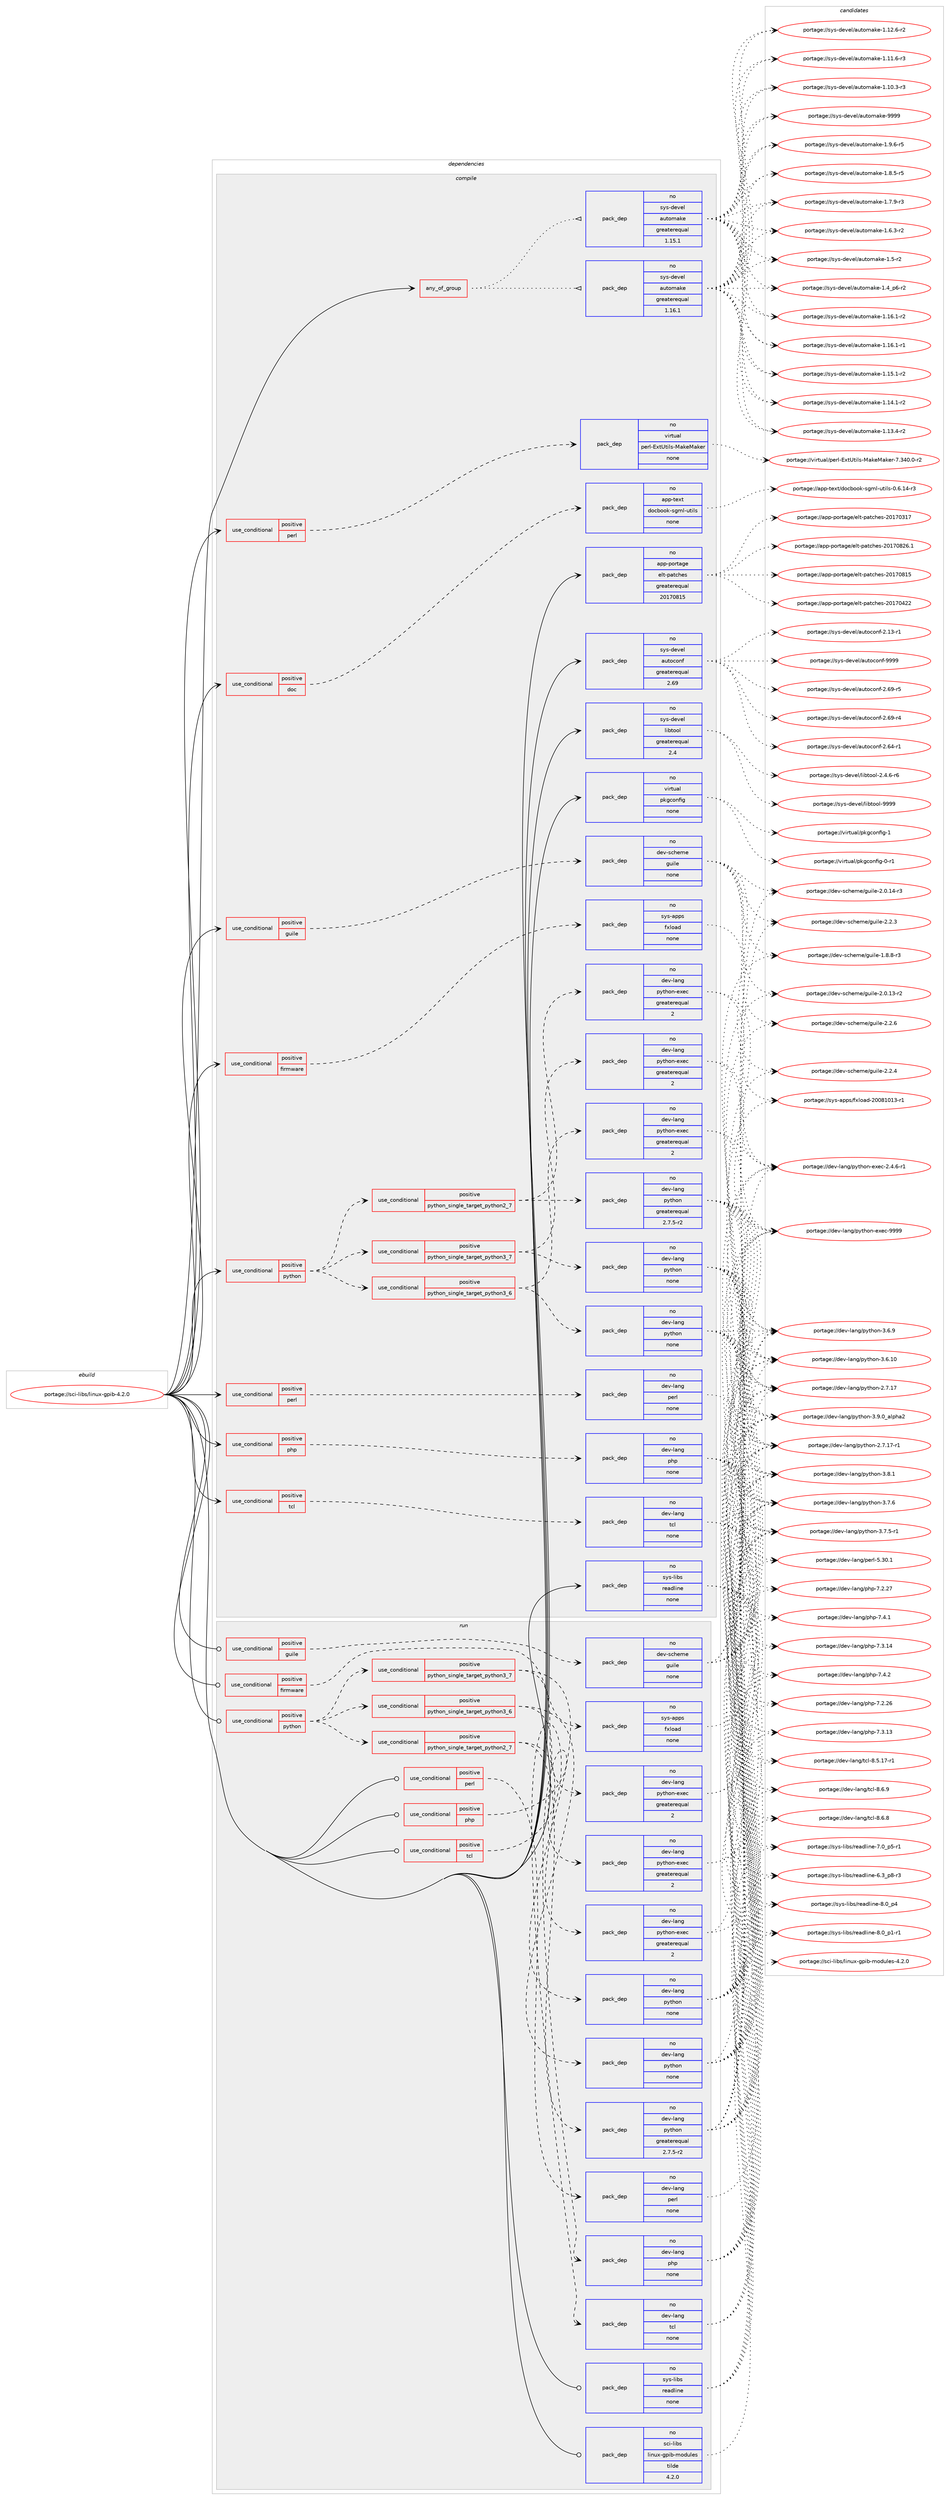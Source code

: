digraph prolog {

# *************
# Graph options
# *************

newrank=true;
concentrate=true;
compound=true;
graph [rankdir=LR,fontname=Helvetica,fontsize=10,ranksep=1.5];#, ranksep=2.5, nodesep=0.2];
edge  [arrowhead=vee];
node  [fontname=Helvetica,fontsize=10];

# **********
# The ebuild
# **********

subgraph cluster_leftcol {
color=gray;
rank=same;
label=<<i>ebuild</i>>;
id [label="portage://sci-libs/linux-gpib-4.2.0", color=red, width=4, href="../sci-libs/linux-gpib-4.2.0.svg"];
}

# ****************
# The dependencies
# ****************

subgraph cluster_midcol {
color=gray;
label=<<i>dependencies</i>>;
subgraph cluster_compile {
fillcolor="#eeeeee";
style=filled;
label=<<i>compile</i>>;
subgraph any1410 {
dependency87058 [label=<<TABLE BORDER="0" CELLBORDER="1" CELLSPACING="0" CELLPADDING="4"><TR><TD CELLPADDING="10">any_of_group</TD></TR></TABLE>>, shape=none, color=red];subgraph pack68206 {
dependency87059 [label=<<TABLE BORDER="0" CELLBORDER="1" CELLSPACING="0" CELLPADDING="4" WIDTH="220"><TR><TD ROWSPAN="6" CELLPADDING="30">pack_dep</TD></TR><TR><TD WIDTH="110">no</TD></TR><TR><TD>sys-devel</TD></TR><TR><TD>automake</TD></TR><TR><TD>greaterequal</TD></TR><TR><TD>1.16.1</TD></TR></TABLE>>, shape=none, color=blue];
}
dependency87058:e -> dependency87059:w [weight=20,style="dotted",arrowhead="oinv"];
subgraph pack68207 {
dependency87060 [label=<<TABLE BORDER="0" CELLBORDER="1" CELLSPACING="0" CELLPADDING="4" WIDTH="220"><TR><TD ROWSPAN="6" CELLPADDING="30">pack_dep</TD></TR><TR><TD WIDTH="110">no</TD></TR><TR><TD>sys-devel</TD></TR><TR><TD>automake</TD></TR><TR><TD>greaterequal</TD></TR><TR><TD>1.15.1</TD></TR></TABLE>>, shape=none, color=blue];
}
dependency87058:e -> dependency87060:w [weight=20,style="dotted",arrowhead="oinv"];
}
id:e -> dependency87058:w [weight=20,style="solid",arrowhead="vee"];
subgraph cond17358 {
dependency87061 [label=<<TABLE BORDER="0" CELLBORDER="1" CELLSPACING="0" CELLPADDING="4"><TR><TD ROWSPAN="3" CELLPADDING="10">use_conditional</TD></TR><TR><TD>positive</TD></TR><TR><TD>doc</TD></TR></TABLE>>, shape=none, color=red];
subgraph pack68208 {
dependency87062 [label=<<TABLE BORDER="0" CELLBORDER="1" CELLSPACING="0" CELLPADDING="4" WIDTH="220"><TR><TD ROWSPAN="6" CELLPADDING="30">pack_dep</TD></TR><TR><TD WIDTH="110">no</TD></TR><TR><TD>app-text</TD></TR><TR><TD>docbook-sgml-utils</TD></TR><TR><TD>none</TD></TR><TR><TD></TD></TR></TABLE>>, shape=none, color=blue];
}
dependency87061:e -> dependency87062:w [weight=20,style="dashed",arrowhead="vee"];
}
id:e -> dependency87061:w [weight=20,style="solid",arrowhead="vee"];
subgraph cond17359 {
dependency87063 [label=<<TABLE BORDER="0" CELLBORDER="1" CELLSPACING="0" CELLPADDING="4"><TR><TD ROWSPAN="3" CELLPADDING="10">use_conditional</TD></TR><TR><TD>positive</TD></TR><TR><TD>firmware</TD></TR></TABLE>>, shape=none, color=red];
subgraph pack68209 {
dependency87064 [label=<<TABLE BORDER="0" CELLBORDER="1" CELLSPACING="0" CELLPADDING="4" WIDTH="220"><TR><TD ROWSPAN="6" CELLPADDING="30">pack_dep</TD></TR><TR><TD WIDTH="110">no</TD></TR><TR><TD>sys-apps</TD></TR><TR><TD>fxload</TD></TR><TR><TD>none</TD></TR><TR><TD></TD></TR></TABLE>>, shape=none, color=blue];
}
dependency87063:e -> dependency87064:w [weight=20,style="dashed",arrowhead="vee"];
}
id:e -> dependency87063:w [weight=20,style="solid",arrowhead="vee"];
subgraph cond17360 {
dependency87065 [label=<<TABLE BORDER="0" CELLBORDER="1" CELLSPACING="0" CELLPADDING="4"><TR><TD ROWSPAN="3" CELLPADDING="10">use_conditional</TD></TR><TR><TD>positive</TD></TR><TR><TD>guile</TD></TR></TABLE>>, shape=none, color=red];
subgraph pack68210 {
dependency87066 [label=<<TABLE BORDER="0" CELLBORDER="1" CELLSPACING="0" CELLPADDING="4" WIDTH="220"><TR><TD ROWSPAN="6" CELLPADDING="30">pack_dep</TD></TR><TR><TD WIDTH="110">no</TD></TR><TR><TD>dev-scheme</TD></TR><TR><TD>guile</TD></TR><TR><TD>none</TD></TR><TR><TD></TD></TR></TABLE>>, shape=none, color=blue];
}
dependency87065:e -> dependency87066:w [weight=20,style="dashed",arrowhead="vee"];
}
id:e -> dependency87065:w [weight=20,style="solid",arrowhead="vee"];
subgraph cond17361 {
dependency87067 [label=<<TABLE BORDER="0" CELLBORDER="1" CELLSPACING="0" CELLPADDING="4"><TR><TD ROWSPAN="3" CELLPADDING="10">use_conditional</TD></TR><TR><TD>positive</TD></TR><TR><TD>perl</TD></TR></TABLE>>, shape=none, color=red];
subgraph pack68211 {
dependency87068 [label=<<TABLE BORDER="0" CELLBORDER="1" CELLSPACING="0" CELLPADDING="4" WIDTH="220"><TR><TD ROWSPAN="6" CELLPADDING="30">pack_dep</TD></TR><TR><TD WIDTH="110">no</TD></TR><TR><TD>dev-lang</TD></TR><TR><TD>perl</TD></TR><TR><TD>none</TD></TR><TR><TD></TD></TR></TABLE>>, shape=none, color=blue];
}
dependency87067:e -> dependency87068:w [weight=20,style="dashed",arrowhead="vee"];
}
id:e -> dependency87067:w [weight=20,style="solid",arrowhead="vee"];
subgraph cond17362 {
dependency87069 [label=<<TABLE BORDER="0" CELLBORDER="1" CELLSPACING="0" CELLPADDING="4"><TR><TD ROWSPAN="3" CELLPADDING="10">use_conditional</TD></TR><TR><TD>positive</TD></TR><TR><TD>perl</TD></TR></TABLE>>, shape=none, color=red];
subgraph pack68212 {
dependency87070 [label=<<TABLE BORDER="0" CELLBORDER="1" CELLSPACING="0" CELLPADDING="4" WIDTH="220"><TR><TD ROWSPAN="6" CELLPADDING="30">pack_dep</TD></TR><TR><TD WIDTH="110">no</TD></TR><TR><TD>virtual</TD></TR><TR><TD>perl-ExtUtils-MakeMaker</TD></TR><TR><TD>none</TD></TR><TR><TD></TD></TR></TABLE>>, shape=none, color=blue];
}
dependency87069:e -> dependency87070:w [weight=20,style="dashed",arrowhead="vee"];
}
id:e -> dependency87069:w [weight=20,style="solid",arrowhead="vee"];
subgraph cond17363 {
dependency87071 [label=<<TABLE BORDER="0" CELLBORDER="1" CELLSPACING="0" CELLPADDING="4"><TR><TD ROWSPAN="3" CELLPADDING="10">use_conditional</TD></TR><TR><TD>positive</TD></TR><TR><TD>php</TD></TR></TABLE>>, shape=none, color=red];
subgraph pack68213 {
dependency87072 [label=<<TABLE BORDER="0" CELLBORDER="1" CELLSPACING="0" CELLPADDING="4" WIDTH="220"><TR><TD ROWSPAN="6" CELLPADDING="30">pack_dep</TD></TR><TR><TD WIDTH="110">no</TD></TR><TR><TD>dev-lang</TD></TR><TR><TD>php</TD></TR><TR><TD>none</TD></TR><TR><TD></TD></TR></TABLE>>, shape=none, color=blue];
}
dependency87071:e -> dependency87072:w [weight=20,style="dashed",arrowhead="vee"];
}
id:e -> dependency87071:w [weight=20,style="solid",arrowhead="vee"];
subgraph cond17364 {
dependency87073 [label=<<TABLE BORDER="0" CELLBORDER="1" CELLSPACING="0" CELLPADDING="4"><TR><TD ROWSPAN="3" CELLPADDING="10">use_conditional</TD></TR><TR><TD>positive</TD></TR><TR><TD>python</TD></TR></TABLE>>, shape=none, color=red];
subgraph cond17365 {
dependency87074 [label=<<TABLE BORDER="0" CELLBORDER="1" CELLSPACING="0" CELLPADDING="4"><TR><TD ROWSPAN="3" CELLPADDING="10">use_conditional</TD></TR><TR><TD>positive</TD></TR><TR><TD>python_single_target_python2_7</TD></TR></TABLE>>, shape=none, color=red];
subgraph pack68214 {
dependency87075 [label=<<TABLE BORDER="0" CELLBORDER="1" CELLSPACING="0" CELLPADDING="4" WIDTH="220"><TR><TD ROWSPAN="6" CELLPADDING="30">pack_dep</TD></TR><TR><TD WIDTH="110">no</TD></TR><TR><TD>dev-lang</TD></TR><TR><TD>python</TD></TR><TR><TD>greaterequal</TD></TR><TR><TD>2.7.5-r2</TD></TR></TABLE>>, shape=none, color=blue];
}
dependency87074:e -> dependency87075:w [weight=20,style="dashed",arrowhead="vee"];
subgraph pack68215 {
dependency87076 [label=<<TABLE BORDER="0" CELLBORDER="1" CELLSPACING="0" CELLPADDING="4" WIDTH="220"><TR><TD ROWSPAN="6" CELLPADDING="30">pack_dep</TD></TR><TR><TD WIDTH="110">no</TD></TR><TR><TD>dev-lang</TD></TR><TR><TD>python-exec</TD></TR><TR><TD>greaterequal</TD></TR><TR><TD>2</TD></TR></TABLE>>, shape=none, color=blue];
}
dependency87074:e -> dependency87076:w [weight=20,style="dashed",arrowhead="vee"];
}
dependency87073:e -> dependency87074:w [weight=20,style="dashed",arrowhead="vee"];
subgraph cond17366 {
dependency87077 [label=<<TABLE BORDER="0" CELLBORDER="1" CELLSPACING="0" CELLPADDING="4"><TR><TD ROWSPAN="3" CELLPADDING="10">use_conditional</TD></TR><TR><TD>positive</TD></TR><TR><TD>python_single_target_python3_6</TD></TR></TABLE>>, shape=none, color=red];
subgraph pack68216 {
dependency87078 [label=<<TABLE BORDER="0" CELLBORDER="1" CELLSPACING="0" CELLPADDING="4" WIDTH="220"><TR><TD ROWSPAN="6" CELLPADDING="30">pack_dep</TD></TR><TR><TD WIDTH="110">no</TD></TR><TR><TD>dev-lang</TD></TR><TR><TD>python</TD></TR><TR><TD>none</TD></TR><TR><TD></TD></TR></TABLE>>, shape=none, color=blue];
}
dependency87077:e -> dependency87078:w [weight=20,style="dashed",arrowhead="vee"];
subgraph pack68217 {
dependency87079 [label=<<TABLE BORDER="0" CELLBORDER="1" CELLSPACING="0" CELLPADDING="4" WIDTH="220"><TR><TD ROWSPAN="6" CELLPADDING="30">pack_dep</TD></TR><TR><TD WIDTH="110">no</TD></TR><TR><TD>dev-lang</TD></TR><TR><TD>python-exec</TD></TR><TR><TD>greaterequal</TD></TR><TR><TD>2</TD></TR></TABLE>>, shape=none, color=blue];
}
dependency87077:e -> dependency87079:w [weight=20,style="dashed",arrowhead="vee"];
}
dependency87073:e -> dependency87077:w [weight=20,style="dashed",arrowhead="vee"];
subgraph cond17367 {
dependency87080 [label=<<TABLE BORDER="0" CELLBORDER="1" CELLSPACING="0" CELLPADDING="4"><TR><TD ROWSPAN="3" CELLPADDING="10">use_conditional</TD></TR><TR><TD>positive</TD></TR><TR><TD>python_single_target_python3_7</TD></TR></TABLE>>, shape=none, color=red];
subgraph pack68218 {
dependency87081 [label=<<TABLE BORDER="0" CELLBORDER="1" CELLSPACING="0" CELLPADDING="4" WIDTH="220"><TR><TD ROWSPAN="6" CELLPADDING="30">pack_dep</TD></TR><TR><TD WIDTH="110">no</TD></TR><TR><TD>dev-lang</TD></TR><TR><TD>python</TD></TR><TR><TD>none</TD></TR><TR><TD></TD></TR></TABLE>>, shape=none, color=blue];
}
dependency87080:e -> dependency87081:w [weight=20,style="dashed",arrowhead="vee"];
subgraph pack68219 {
dependency87082 [label=<<TABLE BORDER="0" CELLBORDER="1" CELLSPACING="0" CELLPADDING="4" WIDTH="220"><TR><TD ROWSPAN="6" CELLPADDING="30">pack_dep</TD></TR><TR><TD WIDTH="110">no</TD></TR><TR><TD>dev-lang</TD></TR><TR><TD>python-exec</TD></TR><TR><TD>greaterequal</TD></TR><TR><TD>2</TD></TR></TABLE>>, shape=none, color=blue];
}
dependency87080:e -> dependency87082:w [weight=20,style="dashed",arrowhead="vee"];
}
dependency87073:e -> dependency87080:w [weight=20,style="dashed",arrowhead="vee"];
}
id:e -> dependency87073:w [weight=20,style="solid",arrowhead="vee"];
subgraph cond17368 {
dependency87083 [label=<<TABLE BORDER="0" CELLBORDER="1" CELLSPACING="0" CELLPADDING="4"><TR><TD ROWSPAN="3" CELLPADDING="10">use_conditional</TD></TR><TR><TD>positive</TD></TR><TR><TD>tcl</TD></TR></TABLE>>, shape=none, color=red];
subgraph pack68220 {
dependency87084 [label=<<TABLE BORDER="0" CELLBORDER="1" CELLSPACING="0" CELLPADDING="4" WIDTH="220"><TR><TD ROWSPAN="6" CELLPADDING="30">pack_dep</TD></TR><TR><TD WIDTH="110">no</TD></TR><TR><TD>dev-lang</TD></TR><TR><TD>tcl</TD></TR><TR><TD>none</TD></TR><TR><TD></TD></TR></TABLE>>, shape=none, color=blue];
}
dependency87083:e -> dependency87084:w [weight=20,style="dashed",arrowhead="vee"];
}
id:e -> dependency87083:w [weight=20,style="solid",arrowhead="vee"];
subgraph pack68221 {
dependency87085 [label=<<TABLE BORDER="0" CELLBORDER="1" CELLSPACING="0" CELLPADDING="4" WIDTH="220"><TR><TD ROWSPAN="6" CELLPADDING="30">pack_dep</TD></TR><TR><TD WIDTH="110">no</TD></TR><TR><TD>app-portage</TD></TR><TR><TD>elt-patches</TD></TR><TR><TD>greaterequal</TD></TR><TR><TD>20170815</TD></TR></TABLE>>, shape=none, color=blue];
}
id:e -> dependency87085:w [weight=20,style="solid",arrowhead="vee"];
subgraph pack68222 {
dependency87086 [label=<<TABLE BORDER="0" CELLBORDER="1" CELLSPACING="0" CELLPADDING="4" WIDTH="220"><TR><TD ROWSPAN="6" CELLPADDING="30">pack_dep</TD></TR><TR><TD WIDTH="110">no</TD></TR><TR><TD>sys-devel</TD></TR><TR><TD>autoconf</TD></TR><TR><TD>greaterequal</TD></TR><TR><TD>2.69</TD></TR></TABLE>>, shape=none, color=blue];
}
id:e -> dependency87086:w [weight=20,style="solid",arrowhead="vee"];
subgraph pack68223 {
dependency87087 [label=<<TABLE BORDER="0" CELLBORDER="1" CELLSPACING="0" CELLPADDING="4" WIDTH="220"><TR><TD ROWSPAN="6" CELLPADDING="30">pack_dep</TD></TR><TR><TD WIDTH="110">no</TD></TR><TR><TD>sys-devel</TD></TR><TR><TD>libtool</TD></TR><TR><TD>greaterequal</TD></TR><TR><TD>2.4</TD></TR></TABLE>>, shape=none, color=blue];
}
id:e -> dependency87087:w [weight=20,style="solid",arrowhead="vee"];
subgraph pack68224 {
dependency87088 [label=<<TABLE BORDER="0" CELLBORDER="1" CELLSPACING="0" CELLPADDING="4" WIDTH="220"><TR><TD ROWSPAN="6" CELLPADDING="30">pack_dep</TD></TR><TR><TD WIDTH="110">no</TD></TR><TR><TD>sys-libs</TD></TR><TR><TD>readline</TD></TR><TR><TD>none</TD></TR><TR><TD></TD></TR></TABLE>>, shape=none, color=blue];
}
id:e -> dependency87088:w [weight=20,style="solid",arrowhead="vee"];
subgraph pack68225 {
dependency87089 [label=<<TABLE BORDER="0" CELLBORDER="1" CELLSPACING="0" CELLPADDING="4" WIDTH="220"><TR><TD ROWSPAN="6" CELLPADDING="30">pack_dep</TD></TR><TR><TD WIDTH="110">no</TD></TR><TR><TD>virtual</TD></TR><TR><TD>pkgconfig</TD></TR><TR><TD>none</TD></TR><TR><TD></TD></TR></TABLE>>, shape=none, color=blue];
}
id:e -> dependency87089:w [weight=20,style="solid",arrowhead="vee"];
}
subgraph cluster_compileandrun {
fillcolor="#eeeeee";
style=filled;
label=<<i>compile and run</i>>;
}
subgraph cluster_run {
fillcolor="#eeeeee";
style=filled;
label=<<i>run</i>>;
subgraph cond17369 {
dependency87090 [label=<<TABLE BORDER="0" CELLBORDER="1" CELLSPACING="0" CELLPADDING="4"><TR><TD ROWSPAN="3" CELLPADDING="10">use_conditional</TD></TR><TR><TD>positive</TD></TR><TR><TD>firmware</TD></TR></TABLE>>, shape=none, color=red];
subgraph pack68226 {
dependency87091 [label=<<TABLE BORDER="0" CELLBORDER="1" CELLSPACING="0" CELLPADDING="4" WIDTH="220"><TR><TD ROWSPAN="6" CELLPADDING="30">pack_dep</TD></TR><TR><TD WIDTH="110">no</TD></TR><TR><TD>sys-apps</TD></TR><TR><TD>fxload</TD></TR><TR><TD>none</TD></TR><TR><TD></TD></TR></TABLE>>, shape=none, color=blue];
}
dependency87090:e -> dependency87091:w [weight=20,style="dashed",arrowhead="vee"];
}
id:e -> dependency87090:w [weight=20,style="solid",arrowhead="odot"];
subgraph cond17370 {
dependency87092 [label=<<TABLE BORDER="0" CELLBORDER="1" CELLSPACING="0" CELLPADDING="4"><TR><TD ROWSPAN="3" CELLPADDING="10">use_conditional</TD></TR><TR><TD>positive</TD></TR><TR><TD>guile</TD></TR></TABLE>>, shape=none, color=red];
subgraph pack68227 {
dependency87093 [label=<<TABLE BORDER="0" CELLBORDER="1" CELLSPACING="0" CELLPADDING="4" WIDTH="220"><TR><TD ROWSPAN="6" CELLPADDING="30">pack_dep</TD></TR><TR><TD WIDTH="110">no</TD></TR><TR><TD>dev-scheme</TD></TR><TR><TD>guile</TD></TR><TR><TD>none</TD></TR><TR><TD></TD></TR></TABLE>>, shape=none, color=blue];
}
dependency87092:e -> dependency87093:w [weight=20,style="dashed",arrowhead="vee"];
}
id:e -> dependency87092:w [weight=20,style="solid",arrowhead="odot"];
subgraph cond17371 {
dependency87094 [label=<<TABLE BORDER="0" CELLBORDER="1" CELLSPACING="0" CELLPADDING="4"><TR><TD ROWSPAN="3" CELLPADDING="10">use_conditional</TD></TR><TR><TD>positive</TD></TR><TR><TD>perl</TD></TR></TABLE>>, shape=none, color=red];
subgraph pack68228 {
dependency87095 [label=<<TABLE BORDER="0" CELLBORDER="1" CELLSPACING="0" CELLPADDING="4" WIDTH="220"><TR><TD ROWSPAN="6" CELLPADDING="30">pack_dep</TD></TR><TR><TD WIDTH="110">no</TD></TR><TR><TD>dev-lang</TD></TR><TR><TD>perl</TD></TR><TR><TD>none</TD></TR><TR><TD></TD></TR></TABLE>>, shape=none, color=blue];
}
dependency87094:e -> dependency87095:w [weight=20,style="dashed",arrowhead="vee"];
}
id:e -> dependency87094:w [weight=20,style="solid",arrowhead="odot"];
subgraph cond17372 {
dependency87096 [label=<<TABLE BORDER="0" CELLBORDER="1" CELLSPACING="0" CELLPADDING="4"><TR><TD ROWSPAN="3" CELLPADDING="10">use_conditional</TD></TR><TR><TD>positive</TD></TR><TR><TD>php</TD></TR></TABLE>>, shape=none, color=red];
subgraph pack68229 {
dependency87097 [label=<<TABLE BORDER="0" CELLBORDER="1" CELLSPACING="0" CELLPADDING="4" WIDTH="220"><TR><TD ROWSPAN="6" CELLPADDING="30">pack_dep</TD></TR><TR><TD WIDTH="110">no</TD></TR><TR><TD>dev-lang</TD></TR><TR><TD>php</TD></TR><TR><TD>none</TD></TR><TR><TD></TD></TR></TABLE>>, shape=none, color=blue];
}
dependency87096:e -> dependency87097:w [weight=20,style="dashed",arrowhead="vee"];
}
id:e -> dependency87096:w [weight=20,style="solid",arrowhead="odot"];
subgraph cond17373 {
dependency87098 [label=<<TABLE BORDER="0" CELLBORDER="1" CELLSPACING="0" CELLPADDING="4"><TR><TD ROWSPAN="3" CELLPADDING="10">use_conditional</TD></TR><TR><TD>positive</TD></TR><TR><TD>python</TD></TR></TABLE>>, shape=none, color=red];
subgraph cond17374 {
dependency87099 [label=<<TABLE BORDER="0" CELLBORDER="1" CELLSPACING="0" CELLPADDING="4"><TR><TD ROWSPAN="3" CELLPADDING="10">use_conditional</TD></TR><TR><TD>positive</TD></TR><TR><TD>python_single_target_python2_7</TD></TR></TABLE>>, shape=none, color=red];
subgraph pack68230 {
dependency87100 [label=<<TABLE BORDER="0" CELLBORDER="1" CELLSPACING="0" CELLPADDING="4" WIDTH="220"><TR><TD ROWSPAN="6" CELLPADDING="30">pack_dep</TD></TR><TR><TD WIDTH="110">no</TD></TR><TR><TD>dev-lang</TD></TR><TR><TD>python</TD></TR><TR><TD>greaterequal</TD></TR><TR><TD>2.7.5-r2</TD></TR></TABLE>>, shape=none, color=blue];
}
dependency87099:e -> dependency87100:w [weight=20,style="dashed",arrowhead="vee"];
subgraph pack68231 {
dependency87101 [label=<<TABLE BORDER="0" CELLBORDER="1" CELLSPACING="0" CELLPADDING="4" WIDTH="220"><TR><TD ROWSPAN="6" CELLPADDING="30">pack_dep</TD></TR><TR><TD WIDTH="110">no</TD></TR><TR><TD>dev-lang</TD></TR><TR><TD>python-exec</TD></TR><TR><TD>greaterequal</TD></TR><TR><TD>2</TD></TR></TABLE>>, shape=none, color=blue];
}
dependency87099:e -> dependency87101:w [weight=20,style="dashed",arrowhead="vee"];
}
dependency87098:e -> dependency87099:w [weight=20,style="dashed",arrowhead="vee"];
subgraph cond17375 {
dependency87102 [label=<<TABLE BORDER="0" CELLBORDER="1" CELLSPACING="0" CELLPADDING="4"><TR><TD ROWSPAN="3" CELLPADDING="10">use_conditional</TD></TR><TR><TD>positive</TD></TR><TR><TD>python_single_target_python3_6</TD></TR></TABLE>>, shape=none, color=red];
subgraph pack68232 {
dependency87103 [label=<<TABLE BORDER="0" CELLBORDER="1" CELLSPACING="0" CELLPADDING="4" WIDTH="220"><TR><TD ROWSPAN="6" CELLPADDING="30">pack_dep</TD></TR><TR><TD WIDTH="110">no</TD></TR><TR><TD>dev-lang</TD></TR><TR><TD>python</TD></TR><TR><TD>none</TD></TR><TR><TD></TD></TR></TABLE>>, shape=none, color=blue];
}
dependency87102:e -> dependency87103:w [weight=20,style="dashed",arrowhead="vee"];
subgraph pack68233 {
dependency87104 [label=<<TABLE BORDER="0" CELLBORDER="1" CELLSPACING="0" CELLPADDING="4" WIDTH="220"><TR><TD ROWSPAN="6" CELLPADDING="30">pack_dep</TD></TR><TR><TD WIDTH="110">no</TD></TR><TR><TD>dev-lang</TD></TR><TR><TD>python-exec</TD></TR><TR><TD>greaterequal</TD></TR><TR><TD>2</TD></TR></TABLE>>, shape=none, color=blue];
}
dependency87102:e -> dependency87104:w [weight=20,style="dashed",arrowhead="vee"];
}
dependency87098:e -> dependency87102:w [weight=20,style="dashed",arrowhead="vee"];
subgraph cond17376 {
dependency87105 [label=<<TABLE BORDER="0" CELLBORDER="1" CELLSPACING="0" CELLPADDING="4"><TR><TD ROWSPAN="3" CELLPADDING="10">use_conditional</TD></TR><TR><TD>positive</TD></TR><TR><TD>python_single_target_python3_7</TD></TR></TABLE>>, shape=none, color=red];
subgraph pack68234 {
dependency87106 [label=<<TABLE BORDER="0" CELLBORDER="1" CELLSPACING="0" CELLPADDING="4" WIDTH="220"><TR><TD ROWSPAN="6" CELLPADDING="30">pack_dep</TD></TR><TR><TD WIDTH="110">no</TD></TR><TR><TD>dev-lang</TD></TR><TR><TD>python</TD></TR><TR><TD>none</TD></TR><TR><TD></TD></TR></TABLE>>, shape=none, color=blue];
}
dependency87105:e -> dependency87106:w [weight=20,style="dashed",arrowhead="vee"];
subgraph pack68235 {
dependency87107 [label=<<TABLE BORDER="0" CELLBORDER="1" CELLSPACING="0" CELLPADDING="4" WIDTH="220"><TR><TD ROWSPAN="6" CELLPADDING="30">pack_dep</TD></TR><TR><TD WIDTH="110">no</TD></TR><TR><TD>dev-lang</TD></TR><TR><TD>python-exec</TD></TR><TR><TD>greaterequal</TD></TR><TR><TD>2</TD></TR></TABLE>>, shape=none, color=blue];
}
dependency87105:e -> dependency87107:w [weight=20,style="dashed",arrowhead="vee"];
}
dependency87098:e -> dependency87105:w [weight=20,style="dashed",arrowhead="vee"];
}
id:e -> dependency87098:w [weight=20,style="solid",arrowhead="odot"];
subgraph cond17377 {
dependency87108 [label=<<TABLE BORDER="0" CELLBORDER="1" CELLSPACING="0" CELLPADDING="4"><TR><TD ROWSPAN="3" CELLPADDING="10">use_conditional</TD></TR><TR><TD>positive</TD></TR><TR><TD>tcl</TD></TR></TABLE>>, shape=none, color=red];
subgraph pack68236 {
dependency87109 [label=<<TABLE BORDER="0" CELLBORDER="1" CELLSPACING="0" CELLPADDING="4" WIDTH="220"><TR><TD ROWSPAN="6" CELLPADDING="30">pack_dep</TD></TR><TR><TD WIDTH="110">no</TD></TR><TR><TD>dev-lang</TD></TR><TR><TD>tcl</TD></TR><TR><TD>none</TD></TR><TR><TD></TD></TR></TABLE>>, shape=none, color=blue];
}
dependency87108:e -> dependency87109:w [weight=20,style="dashed",arrowhead="vee"];
}
id:e -> dependency87108:w [weight=20,style="solid",arrowhead="odot"];
subgraph pack68237 {
dependency87110 [label=<<TABLE BORDER="0" CELLBORDER="1" CELLSPACING="0" CELLPADDING="4" WIDTH="220"><TR><TD ROWSPAN="6" CELLPADDING="30">pack_dep</TD></TR><TR><TD WIDTH="110">no</TD></TR><TR><TD>sci-libs</TD></TR><TR><TD>linux-gpib-modules</TD></TR><TR><TD>tilde</TD></TR><TR><TD>4.2.0</TD></TR></TABLE>>, shape=none, color=blue];
}
id:e -> dependency87110:w [weight=20,style="solid",arrowhead="odot"];
subgraph pack68238 {
dependency87111 [label=<<TABLE BORDER="0" CELLBORDER="1" CELLSPACING="0" CELLPADDING="4" WIDTH="220"><TR><TD ROWSPAN="6" CELLPADDING="30">pack_dep</TD></TR><TR><TD WIDTH="110">no</TD></TR><TR><TD>sys-libs</TD></TR><TR><TD>readline</TD></TR><TR><TD>none</TD></TR><TR><TD></TD></TR></TABLE>>, shape=none, color=blue];
}
id:e -> dependency87111:w [weight=20,style="solid",arrowhead="odot"];
}
}

# **************
# The candidates
# **************

subgraph cluster_choices {
rank=same;
color=gray;
label=<<i>candidates</i>>;

subgraph choice68206 {
color=black;
nodesep=1;
choice115121115451001011181011084797117116111109971071014557575757 [label="portage://sys-devel/automake-9999", color=red, width=4,href="../sys-devel/automake-9999.svg"];
choice115121115451001011181011084797117116111109971071014549465746544511453 [label="portage://sys-devel/automake-1.9.6-r5", color=red, width=4,href="../sys-devel/automake-1.9.6-r5.svg"];
choice115121115451001011181011084797117116111109971071014549465646534511453 [label="portage://sys-devel/automake-1.8.5-r5", color=red, width=4,href="../sys-devel/automake-1.8.5-r5.svg"];
choice115121115451001011181011084797117116111109971071014549465546574511451 [label="portage://sys-devel/automake-1.7.9-r3", color=red, width=4,href="../sys-devel/automake-1.7.9-r3.svg"];
choice115121115451001011181011084797117116111109971071014549465446514511450 [label="portage://sys-devel/automake-1.6.3-r2", color=red, width=4,href="../sys-devel/automake-1.6.3-r2.svg"];
choice11512111545100101118101108479711711611110997107101454946534511450 [label="portage://sys-devel/automake-1.5-r2", color=red, width=4,href="../sys-devel/automake-1.5-r2.svg"];
choice115121115451001011181011084797117116111109971071014549465295112544511450 [label="portage://sys-devel/automake-1.4_p6-r2", color=red, width=4,href="../sys-devel/automake-1.4_p6-r2.svg"];
choice11512111545100101118101108479711711611110997107101454946495446494511450 [label="portage://sys-devel/automake-1.16.1-r2", color=red, width=4,href="../sys-devel/automake-1.16.1-r2.svg"];
choice11512111545100101118101108479711711611110997107101454946495446494511449 [label="portage://sys-devel/automake-1.16.1-r1", color=red, width=4,href="../sys-devel/automake-1.16.1-r1.svg"];
choice11512111545100101118101108479711711611110997107101454946495346494511450 [label="portage://sys-devel/automake-1.15.1-r2", color=red, width=4,href="../sys-devel/automake-1.15.1-r2.svg"];
choice11512111545100101118101108479711711611110997107101454946495246494511450 [label="portage://sys-devel/automake-1.14.1-r2", color=red, width=4,href="../sys-devel/automake-1.14.1-r2.svg"];
choice11512111545100101118101108479711711611110997107101454946495146524511450 [label="portage://sys-devel/automake-1.13.4-r2", color=red, width=4,href="../sys-devel/automake-1.13.4-r2.svg"];
choice11512111545100101118101108479711711611110997107101454946495046544511450 [label="portage://sys-devel/automake-1.12.6-r2", color=red, width=4,href="../sys-devel/automake-1.12.6-r2.svg"];
choice11512111545100101118101108479711711611110997107101454946494946544511451 [label="portage://sys-devel/automake-1.11.6-r3", color=red, width=4,href="../sys-devel/automake-1.11.6-r3.svg"];
choice11512111545100101118101108479711711611110997107101454946494846514511451 [label="portage://sys-devel/automake-1.10.3-r3", color=red, width=4,href="../sys-devel/automake-1.10.3-r3.svg"];
dependency87059:e -> choice115121115451001011181011084797117116111109971071014557575757:w [style=dotted,weight="100"];
dependency87059:e -> choice115121115451001011181011084797117116111109971071014549465746544511453:w [style=dotted,weight="100"];
dependency87059:e -> choice115121115451001011181011084797117116111109971071014549465646534511453:w [style=dotted,weight="100"];
dependency87059:e -> choice115121115451001011181011084797117116111109971071014549465546574511451:w [style=dotted,weight="100"];
dependency87059:e -> choice115121115451001011181011084797117116111109971071014549465446514511450:w [style=dotted,weight="100"];
dependency87059:e -> choice11512111545100101118101108479711711611110997107101454946534511450:w [style=dotted,weight="100"];
dependency87059:e -> choice115121115451001011181011084797117116111109971071014549465295112544511450:w [style=dotted,weight="100"];
dependency87059:e -> choice11512111545100101118101108479711711611110997107101454946495446494511450:w [style=dotted,weight="100"];
dependency87059:e -> choice11512111545100101118101108479711711611110997107101454946495446494511449:w [style=dotted,weight="100"];
dependency87059:e -> choice11512111545100101118101108479711711611110997107101454946495346494511450:w [style=dotted,weight="100"];
dependency87059:e -> choice11512111545100101118101108479711711611110997107101454946495246494511450:w [style=dotted,weight="100"];
dependency87059:e -> choice11512111545100101118101108479711711611110997107101454946495146524511450:w [style=dotted,weight="100"];
dependency87059:e -> choice11512111545100101118101108479711711611110997107101454946495046544511450:w [style=dotted,weight="100"];
dependency87059:e -> choice11512111545100101118101108479711711611110997107101454946494946544511451:w [style=dotted,weight="100"];
dependency87059:e -> choice11512111545100101118101108479711711611110997107101454946494846514511451:w [style=dotted,weight="100"];
}
subgraph choice68207 {
color=black;
nodesep=1;
choice115121115451001011181011084797117116111109971071014557575757 [label="portage://sys-devel/automake-9999", color=red, width=4,href="../sys-devel/automake-9999.svg"];
choice115121115451001011181011084797117116111109971071014549465746544511453 [label="portage://sys-devel/automake-1.9.6-r5", color=red, width=4,href="../sys-devel/automake-1.9.6-r5.svg"];
choice115121115451001011181011084797117116111109971071014549465646534511453 [label="portage://sys-devel/automake-1.8.5-r5", color=red, width=4,href="../sys-devel/automake-1.8.5-r5.svg"];
choice115121115451001011181011084797117116111109971071014549465546574511451 [label="portage://sys-devel/automake-1.7.9-r3", color=red, width=4,href="../sys-devel/automake-1.7.9-r3.svg"];
choice115121115451001011181011084797117116111109971071014549465446514511450 [label="portage://sys-devel/automake-1.6.3-r2", color=red, width=4,href="../sys-devel/automake-1.6.3-r2.svg"];
choice11512111545100101118101108479711711611110997107101454946534511450 [label="portage://sys-devel/automake-1.5-r2", color=red, width=4,href="../sys-devel/automake-1.5-r2.svg"];
choice115121115451001011181011084797117116111109971071014549465295112544511450 [label="portage://sys-devel/automake-1.4_p6-r2", color=red, width=4,href="../sys-devel/automake-1.4_p6-r2.svg"];
choice11512111545100101118101108479711711611110997107101454946495446494511450 [label="portage://sys-devel/automake-1.16.1-r2", color=red, width=4,href="../sys-devel/automake-1.16.1-r2.svg"];
choice11512111545100101118101108479711711611110997107101454946495446494511449 [label="portage://sys-devel/automake-1.16.1-r1", color=red, width=4,href="../sys-devel/automake-1.16.1-r1.svg"];
choice11512111545100101118101108479711711611110997107101454946495346494511450 [label="portage://sys-devel/automake-1.15.1-r2", color=red, width=4,href="../sys-devel/automake-1.15.1-r2.svg"];
choice11512111545100101118101108479711711611110997107101454946495246494511450 [label="portage://sys-devel/automake-1.14.1-r2", color=red, width=4,href="../sys-devel/automake-1.14.1-r2.svg"];
choice11512111545100101118101108479711711611110997107101454946495146524511450 [label="portage://sys-devel/automake-1.13.4-r2", color=red, width=4,href="../sys-devel/automake-1.13.4-r2.svg"];
choice11512111545100101118101108479711711611110997107101454946495046544511450 [label="portage://sys-devel/automake-1.12.6-r2", color=red, width=4,href="../sys-devel/automake-1.12.6-r2.svg"];
choice11512111545100101118101108479711711611110997107101454946494946544511451 [label="portage://sys-devel/automake-1.11.6-r3", color=red, width=4,href="../sys-devel/automake-1.11.6-r3.svg"];
choice11512111545100101118101108479711711611110997107101454946494846514511451 [label="portage://sys-devel/automake-1.10.3-r3", color=red, width=4,href="../sys-devel/automake-1.10.3-r3.svg"];
dependency87060:e -> choice115121115451001011181011084797117116111109971071014557575757:w [style=dotted,weight="100"];
dependency87060:e -> choice115121115451001011181011084797117116111109971071014549465746544511453:w [style=dotted,weight="100"];
dependency87060:e -> choice115121115451001011181011084797117116111109971071014549465646534511453:w [style=dotted,weight="100"];
dependency87060:e -> choice115121115451001011181011084797117116111109971071014549465546574511451:w [style=dotted,weight="100"];
dependency87060:e -> choice115121115451001011181011084797117116111109971071014549465446514511450:w [style=dotted,weight="100"];
dependency87060:e -> choice11512111545100101118101108479711711611110997107101454946534511450:w [style=dotted,weight="100"];
dependency87060:e -> choice115121115451001011181011084797117116111109971071014549465295112544511450:w [style=dotted,weight="100"];
dependency87060:e -> choice11512111545100101118101108479711711611110997107101454946495446494511450:w [style=dotted,weight="100"];
dependency87060:e -> choice11512111545100101118101108479711711611110997107101454946495446494511449:w [style=dotted,weight="100"];
dependency87060:e -> choice11512111545100101118101108479711711611110997107101454946495346494511450:w [style=dotted,weight="100"];
dependency87060:e -> choice11512111545100101118101108479711711611110997107101454946495246494511450:w [style=dotted,weight="100"];
dependency87060:e -> choice11512111545100101118101108479711711611110997107101454946495146524511450:w [style=dotted,weight="100"];
dependency87060:e -> choice11512111545100101118101108479711711611110997107101454946495046544511450:w [style=dotted,weight="100"];
dependency87060:e -> choice11512111545100101118101108479711711611110997107101454946494946544511451:w [style=dotted,weight="100"];
dependency87060:e -> choice11512111545100101118101108479711711611110997107101454946494846514511451:w [style=dotted,weight="100"];
}
subgraph choice68208 {
color=black;
nodesep=1;
choice97112112451161011201164710011199981111111074511510310910845117116105108115454846544649524511451 [label="portage://app-text/docbook-sgml-utils-0.6.14-r3", color=red, width=4,href="../app-text/docbook-sgml-utils-0.6.14-r3.svg"];
dependency87062:e -> choice97112112451161011201164710011199981111111074511510310910845117116105108115454846544649524511451:w [style=dotted,weight="100"];
}
subgraph choice68209 {
color=black;
nodesep=1;
choice115121115459711211211547102120108111971004550484856494849514511449 [label="portage://sys-apps/fxload-20081013-r1", color=red, width=4,href="../sys-apps/fxload-20081013-r1.svg"];
dependency87064:e -> choice115121115459711211211547102120108111971004550484856494849514511449:w [style=dotted,weight="100"];
}
subgraph choice68210 {
color=black;
nodesep=1;
choice100101118451159910410110910147103117105108101455046504654 [label="portage://dev-scheme/guile-2.2.6", color=red, width=4,href="../dev-scheme/guile-2.2.6.svg"];
choice100101118451159910410110910147103117105108101455046504652 [label="portage://dev-scheme/guile-2.2.4", color=red, width=4,href="../dev-scheme/guile-2.2.4.svg"];
choice100101118451159910410110910147103117105108101455046504651 [label="portage://dev-scheme/guile-2.2.3", color=red, width=4,href="../dev-scheme/guile-2.2.3.svg"];
choice100101118451159910410110910147103117105108101455046484649524511451 [label="portage://dev-scheme/guile-2.0.14-r3", color=red, width=4,href="../dev-scheme/guile-2.0.14-r3.svg"];
choice100101118451159910410110910147103117105108101455046484649514511450 [label="portage://dev-scheme/guile-2.0.13-r2", color=red, width=4,href="../dev-scheme/guile-2.0.13-r2.svg"];
choice1001011184511599104101109101471031171051081014549465646564511451 [label="portage://dev-scheme/guile-1.8.8-r3", color=red, width=4,href="../dev-scheme/guile-1.8.8-r3.svg"];
dependency87066:e -> choice100101118451159910410110910147103117105108101455046504654:w [style=dotted,weight="100"];
dependency87066:e -> choice100101118451159910410110910147103117105108101455046504652:w [style=dotted,weight="100"];
dependency87066:e -> choice100101118451159910410110910147103117105108101455046504651:w [style=dotted,weight="100"];
dependency87066:e -> choice100101118451159910410110910147103117105108101455046484649524511451:w [style=dotted,weight="100"];
dependency87066:e -> choice100101118451159910410110910147103117105108101455046484649514511450:w [style=dotted,weight="100"];
dependency87066:e -> choice1001011184511599104101109101471031171051081014549465646564511451:w [style=dotted,weight="100"];
}
subgraph choice68211 {
color=black;
nodesep=1;
choice10010111845108971101034711210111410845534651484649 [label="portage://dev-lang/perl-5.30.1", color=red, width=4,href="../dev-lang/perl-5.30.1.svg"];
dependency87068:e -> choice10010111845108971101034711210111410845534651484649:w [style=dotted,weight="100"];
}
subgraph choice68212 {
color=black;
nodesep=1;
choice1181051141161179710847112101114108456912011685116105108115457797107101779710710111445554651524846484511450 [label="portage://virtual/perl-ExtUtils-MakeMaker-7.340.0-r2", color=red, width=4,href="../virtual/perl-ExtUtils-MakeMaker-7.340.0-r2.svg"];
dependency87070:e -> choice1181051141161179710847112101114108456912011685116105108115457797107101779710710111445554651524846484511450:w [style=dotted,weight="100"];
}
subgraph choice68213 {
color=black;
nodesep=1;
choice100101118451089711010347112104112455546524650 [label="portage://dev-lang/php-7.4.2", color=red, width=4,href="../dev-lang/php-7.4.2.svg"];
choice100101118451089711010347112104112455546524649 [label="portage://dev-lang/php-7.4.1", color=red, width=4,href="../dev-lang/php-7.4.1.svg"];
choice10010111845108971101034711210411245554651464952 [label="portage://dev-lang/php-7.3.14", color=red, width=4,href="../dev-lang/php-7.3.14.svg"];
choice10010111845108971101034711210411245554651464951 [label="portage://dev-lang/php-7.3.13", color=red, width=4,href="../dev-lang/php-7.3.13.svg"];
choice10010111845108971101034711210411245554650465055 [label="portage://dev-lang/php-7.2.27", color=red, width=4,href="../dev-lang/php-7.2.27.svg"];
choice10010111845108971101034711210411245554650465054 [label="portage://dev-lang/php-7.2.26", color=red, width=4,href="../dev-lang/php-7.2.26.svg"];
dependency87072:e -> choice100101118451089711010347112104112455546524650:w [style=dotted,weight="100"];
dependency87072:e -> choice100101118451089711010347112104112455546524649:w [style=dotted,weight="100"];
dependency87072:e -> choice10010111845108971101034711210411245554651464952:w [style=dotted,weight="100"];
dependency87072:e -> choice10010111845108971101034711210411245554651464951:w [style=dotted,weight="100"];
dependency87072:e -> choice10010111845108971101034711210411245554650465055:w [style=dotted,weight="100"];
dependency87072:e -> choice10010111845108971101034711210411245554650465054:w [style=dotted,weight="100"];
}
subgraph choice68214 {
color=black;
nodesep=1;
choice10010111845108971101034711212111610411111045514657464895971081121049750 [label="portage://dev-lang/python-3.9.0_alpha2", color=red, width=4,href="../dev-lang/python-3.9.0_alpha2.svg"];
choice100101118451089711010347112121116104111110455146564649 [label="portage://dev-lang/python-3.8.1", color=red, width=4,href="../dev-lang/python-3.8.1.svg"];
choice100101118451089711010347112121116104111110455146554654 [label="portage://dev-lang/python-3.7.6", color=red, width=4,href="../dev-lang/python-3.7.6.svg"];
choice1001011184510897110103471121211161041111104551465546534511449 [label="portage://dev-lang/python-3.7.5-r1", color=red, width=4,href="../dev-lang/python-3.7.5-r1.svg"];
choice100101118451089711010347112121116104111110455146544657 [label="portage://dev-lang/python-3.6.9", color=red, width=4,href="../dev-lang/python-3.6.9.svg"];
choice10010111845108971101034711212111610411111045514654464948 [label="portage://dev-lang/python-3.6.10", color=red, width=4,href="../dev-lang/python-3.6.10.svg"];
choice100101118451089711010347112121116104111110455046554649554511449 [label="portage://dev-lang/python-2.7.17-r1", color=red, width=4,href="../dev-lang/python-2.7.17-r1.svg"];
choice10010111845108971101034711212111610411111045504655464955 [label="portage://dev-lang/python-2.7.17", color=red, width=4,href="../dev-lang/python-2.7.17.svg"];
dependency87075:e -> choice10010111845108971101034711212111610411111045514657464895971081121049750:w [style=dotted,weight="100"];
dependency87075:e -> choice100101118451089711010347112121116104111110455146564649:w [style=dotted,weight="100"];
dependency87075:e -> choice100101118451089711010347112121116104111110455146554654:w [style=dotted,weight="100"];
dependency87075:e -> choice1001011184510897110103471121211161041111104551465546534511449:w [style=dotted,weight="100"];
dependency87075:e -> choice100101118451089711010347112121116104111110455146544657:w [style=dotted,weight="100"];
dependency87075:e -> choice10010111845108971101034711212111610411111045514654464948:w [style=dotted,weight="100"];
dependency87075:e -> choice100101118451089711010347112121116104111110455046554649554511449:w [style=dotted,weight="100"];
dependency87075:e -> choice10010111845108971101034711212111610411111045504655464955:w [style=dotted,weight="100"];
}
subgraph choice68215 {
color=black;
nodesep=1;
choice10010111845108971101034711212111610411111045101120101994557575757 [label="portage://dev-lang/python-exec-9999", color=red, width=4,href="../dev-lang/python-exec-9999.svg"];
choice10010111845108971101034711212111610411111045101120101994550465246544511449 [label="portage://dev-lang/python-exec-2.4.6-r1", color=red, width=4,href="../dev-lang/python-exec-2.4.6-r1.svg"];
dependency87076:e -> choice10010111845108971101034711212111610411111045101120101994557575757:w [style=dotted,weight="100"];
dependency87076:e -> choice10010111845108971101034711212111610411111045101120101994550465246544511449:w [style=dotted,weight="100"];
}
subgraph choice68216 {
color=black;
nodesep=1;
choice10010111845108971101034711212111610411111045514657464895971081121049750 [label="portage://dev-lang/python-3.9.0_alpha2", color=red, width=4,href="../dev-lang/python-3.9.0_alpha2.svg"];
choice100101118451089711010347112121116104111110455146564649 [label="portage://dev-lang/python-3.8.1", color=red, width=4,href="../dev-lang/python-3.8.1.svg"];
choice100101118451089711010347112121116104111110455146554654 [label="portage://dev-lang/python-3.7.6", color=red, width=4,href="../dev-lang/python-3.7.6.svg"];
choice1001011184510897110103471121211161041111104551465546534511449 [label="portage://dev-lang/python-3.7.5-r1", color=red, width=4,href="../dev-lang/python-3.7.5-r1.svg"];
choice100101118451089711010347112121116104111110455146544657 [label="portage://dev-lang/python-3.6.9", color=red, width=4,href="../dev-lang/python-3.6.9.svg"];
choice10010111845108971101034711212111610411111045514654464948 [label="portage://dev-lang/python-3.6.10", color=red, width=4,href="../dev-lang/python-3.6.10.svg"];
choice100101118451089711010347112121116104111110455046554649554511449 [label="portage://dev-lang/python-2.7.17-r1", color=red, width=4,href="../dev-lang/python-2.7.17-r1.svg"];
choice10010111845108971101034711212111610411111045504655464955 [label="portage://dev-lang/python-2.7.17", color=red, width=4,href="../dev-lang/python-2.7.17.svg"];
dependency87078:e -> choice10010111845108971101034711212111610411111045514657464895971081121049750:w [style=dotted,weight="100"];
dependency87078:e -> choice100101118451089711010347112121116104111110455146564649:w [style=dotted,weight="100"];
dependency87078:e -> choice100101118451089711010347112121116104111110455146554654:w [style=dotted,weight="100"];
dependency87078:e -> choice1001011184510897110103471121211161041111104551465546534511449:w [style=dotted,weight="100"];
dependency87078:e -> choice100101118451089711010347112121116104111110455146544657:w [style=dotted,weight="100"];
dependency87078:e -> choice10010111845108971101034711212111610411111045514654464948:w [style=dotted,weight="100"];
dependency87078:e -> choice100101118451089711010347112121116104111110455046554649554511449:w [style=dotted,weight="100"];
dependency87078:e -> choice10010111845108971101034711212111610411111045504655464955:w [style=dotted,weight="100"];
}
subgraph choice68217 {
color=black;
nodesep=1;
choice10010111845108971101034711212111610411111045101120101994557575757 [label="portage://dev-lang/python-exec-9999", color=red, width=4,href="../dev-lang/python-exec-9999.svg"];
choice10010111845108971101034711212111610411111045101120101994550465246544511449 [label="portage://dev-lang/python-exec-2.4.6-r1", color=red, width=4,href="../dev-lang/python-exec-2.4.6-r1.svg"];
dependency87079:e -> choice10010111845108971101034711212111610411111045101120101994557575757:w [style=dotted,weight="100"];
dependency87079:e -> choice10010111845108971101034711212111610411111045101120101994550465246544511449:w [style=dotted,weight="100"];
}
subgraph choice68218 {
color=black;
nodesep=1;
choice10010111845108971101034711212111610411111045514657464895971081121049750 [label="portage://dev-lang/python-3.9.0_alpha2", color=red, width=4,href="../dev-lang/python-3.9.0_alpha2.svg"];
choice100101118451089711010347112121116104111110455146564649 [label="portage://dev-lang/python-3.8.1", color=red, width=4,href="../dev-lang/python-3.8.1.svg"];
choice100101118451089711010347112121116104111110455146554654 [label="portage://dev-lang/python-3.7.6", color=red, width=4,href="../dev-lang/python-3.7.6.svg"];
choice1001011184510897110103471121211161041111104551465546534511449 [label="portage://dev-lang/python-3.7.5-r1", color=red, width=4,href="../dev-lang/python-3.7.5-r1.svg"];
choice100101118451089711010347112121116104111110455146544657 [label="portage://dev-lang/python-3.6.9", color=red, width=4,href="../dev-lang/python-3.6.9.svg"];
choice10010111845108971101034711212111610411111045514654464948 [label="portage://dev-lang/python-3.6.10", color=red, width=4,href="../dev-lang/python-3.6.10.svg"];
choice100101118451089711010347112121116104111110455046554649554511449 [label="portage://dev-lang/python-2.7.17-r1", color=red, width=4,href="../dev-lang/python-2.7.17-r1.svg"];
choice10010111845108971101034711212111610411111045504655464955 [label="portage://dev-lang/python-2.7.17", color=red, width=4,href="../dev-lang/python-2.7.17.svg"];
dependency87081:e -> choice10010111845108971101034711212111610411111045514657464895971081121049750:w [style=dotted,weight="100"];
dependency87081:e -> choice100101118451089711010347112121116104111110455146564649:w [style=dotted,weight="100"];
dependency87081:e -> choice100101118451089711010347112121116104111110455146554654:w [style=dotted,weight="100"];
dependency87081:e -> choice1001011184510897110103471121211161041111104551465546534511449:w [style=dotted,weight="100"];
dependency87081:e -> choice100101118451089711010347112121116104111110455146544657:w [style=dotted,weight="100"];
dependency87081:e -> choice10010111845108971101034711212111610411111045514654464948:w [style=dotted,weight="100"];
dependency87081:e -> choice100101118451089711010347112121116104111110455046554649554511449:w [style=dotted,weight="100"];
dependency87081:e -> choice10010111845108971101034711212111610411111045504655464955:w [style=dotted,weight="100"];
}
subgraph choice68219 {
color=black;
nodesep=1;
choice10010111845108971101034711212111610411111045101120101994557575757 [label="portage://dev-lang/python-exec-9999", color=red, width=4,href="../dev-lang/python-exec-9999.svg"];
choice10010111845108971101034711212111610411111045101120101994550465246544511449 [label="portage://dev-lang/python-exec-2.4.6-r1", color=red, width=4,href="../dev-lang/python-exec-2.4.6-r1.svg"];
dependency87082:e -> choice10010111845108971101034711212111610411111045101120101994557575757:w [style=dotted,weight="100"];
dependency87082:e -> choice10010111845108971101034711212111610411111045101120101994550465246544511449:w [style=dotted,weight="100"];
}
subgraph choice68220 {
color=black;
nodesep=1;
choice10010111845108971101034711699108455646544657 [label="portage://dev-lang/tcl-8.6.9", color=red, width=4,href="../dev-lang/tcl-8.6.9.svg"];
choice10010111845108971101034711699108455646544656 [label="portage://dev-lang/tcl-8.6.8", color=red, width=4,href="../dev-lang/tcl-8.6.8.svg"];
choice10010111845108971101034711699108455646534649554511449 [label="portage://dev-lang/tcl-8.5.17-r1", color=red, width=4,href="../dev-lang/tcl-8.5.17-r1.svg"];
dependency87084:e -> choice10010111845108971101034711699108455646544657:w [style=dotted,weight="100"];
dependency87084:e -> choice10010111845108971101034711699108455646544656:w [style=dotted,weight="100"];
dependency87084:e -> choice10010111845108971101034711699108455646534649554511449:w [style=dotted,weight="100"];
}
subgraph choice68221 {
color=black;
nodesep=1;
choice971121124511211111411697103101471011081164511297116991041011154550484955485650544649 [label="portage://app-portage/elt-patches-20170826.1", color=red, width=4,href="../app-portage/elt-patches-20170826.1.svg"];
choice97112112451121111141169710310147101108116451129711699104101115455048495548564953 [label="portage://app-portage/elt-patches-20170815", color=red, width=4,href="../app-portage/elt-patches-20170815.svg"];
choice97112112451121111141169710310147101108116451129711699104101115455048495548525050 [label="portage://app-portage/elt-patches-20170422", color=red, width=4,href="../app-portage/elt-patches-20170422.svg"];
choice97112112451121111141169710310147101108116451129711699104101115455048495548514955 [label="portage://app-portage/elt-patches-20170317", color=red, width=4,href="../app-portage/elt-patches-20170317.svg"];
dependency87085:e -> choice971121124511211111411697103101471011081164511297116991041011154550484955485650544649:w [style=dotted,weight="100"];
dependency87085:e -> choice97112112451121111141169710310147101108116451129711699104101115455048495548564953:w [style=dotted,weight="100"];
dependency87085:e -> choice97112112451121111141169710310147101108116451129711699104101115455048495548525050:w [style=dotted,weight="100"];
dependency87085:e -> choice97112112451121111141169710310147101108116451129711699104101115455048495548514955:w [style=dotted,weight="100"];
}
subgraph choice68222 {
color=black;
nodesep=1;
choice115121115451001011181011084797117116111991111101024557575757 [label="portage://sys-devel/autoconf-9999", color=red, width=4,href="../sys-devel/autoconf-9999.svg"];
choice1151211154510010111810110847971171161119911111010245504654574511453 [label="portage://sys-devel/autoconf-2.69-r5", color=red, width=4,href="../sys-devel/autoconf-2.69-r5.svg"];
choice1151211154510010111810110847971171161119911111010245504654574511452 [label="portage://sys-devel/autoconf-2.69-r4", color=red, width=4,href="../sys-devel/autoconf-2.69-r4.svg"];
choice1151211154510010111810110847971171161119911111010245504654524511449 [label="portage://sys-devel/autoconf-2.64-r1", color=red, width=4,href="../sys-devel/autoconf-2.64-r1.svg"];
choice1151211154510010111810110847971171161119911111010245504649514511449 [label="portage://sys-devel/autoconf-2.13-r1", color=red, width=4,href="../sys-devel/autoconf-2.13-r1.svg"];
dependency87086:e -> choice115121115451001011181011084797117116111991111101024557575757:w [style=dotted,weight="100"];
dependency87086:e -> choice1151211154510010111810110847971171161119911111010245504654574511453:w [style=dotted,weight="100"];
dependency87086:e -> choice1151211154510010111810110847971171161119911111010245504654574511452:w [style=dotted,weight="100"];
dependency87086:e -> choice1151211154510010111810110847971171161119911111010245504654524511449:w [style=dotted,weight="100"];
dependency87086:e -> choice1151211154510010111810110847971171161119911111010245504649514511449:w [style=dotted,weight="100"];
}
subgraph choice68223 {
color=black;
nodesep=1;
choice1151211154510010111810110847108105981161111111084557575757 [label="portage://sys-devel/libtool-9999", color=red, width=4,href="../sys-devel/libtool-9999.svg"];
choice1151211154510010111810110847108105981161111111084550465246544511454 [label="portage://sys-devel/libtool-2.4.6-r6", color=red, width=4,href="../sys-devel/libtool-2.4.6-r6.svg"];
dependency87087:e -> choice1151211154510010111810110847108105981161111111084557575757:w [style=dotted,weight="100"];
dependency87087:e -> choice1151211154510010111810110847108105981161111111084550465246544511454:w [style=dotted,weight="100"];
}
subgraph choice68224 {
color=black;
nodesep=1;
choice11512111545108105981154711410197100108105110101455646489511252 [label="portage://sys-libs/readline-8.0_p4", color=red, width=4,href="../sys-libs/readline-8.0_p4.svg"];
choice115121115451081059811547114101971001081051101014556464895112494511449 [label="portage://sys-libs/readline-8.0_p1-r1", color=red, width=4,href="../sys-libs/readline-8.0_p1-r1.svg"];
choice115121115451081059811547114101971001081051101014555464895112534511449 [label="portage://sys-libs/readline-7.0_p5-r1", color=red, width=4,href="../sys-libs/readline-7.0_p5-r1.svg"];
choice115121115451081059811547114101971001081051101014554465195112564511451 [label="portage://sys-libs/readline-6.3_p8-r3", color=red, width=4,href="../sys-libs/readline-6.3_p8-r3.svg"];
dependency87088:e -> choice11512111545108105981154711410197100108105110101455646489511252:w [style=dotted,weight="100"];
dependency87088:e -> choice115121115451081059811547114101971001081051101014556464895112494511449:w [style=dotted,weight="100"];
dependency87088:e -> choice115121115451081059811547114101971001081051101014555464895112534511449:w [style=dotted,weight="100"];
dependency87088:e -> choice115121115451081059811547114101971001081051101014554465195112564511451:w [style=dotted,weight="100"];
}
subgraph choice68225 {
color=black;
nodesep=1;
choice1181051141161179710847112107103991111101021051034549 [label="portage://virtual/pkgconfig-1", color=red, width=4,href="../virtual/pkgconfig-1.svg"];
choice11810511411611797108471121071039911111010210510345484511449 [label="portage://virtual/pkgconfig-0-r1", color=red, width=4,href="../virtual/pkgconfig-0-r1.svg"];
dependency87089:e -> choice1181051141161179710847112107103991111101021051034549:w [style=dotted,weight="100"];
dependency87089:e -> choice11810511411611797108471121071039911111010210510345484511449:w [style=dotted,weight="100"];
}
subgraph choice68226 {
color=black;
nodesep=1;
choice115121115459711211211547102120108111971004550484856494849514511449 [label="portage://sys-apps/fxload-20081013-r1", color=red, width=4,href="../sys-apps/fxload-20081013-r1.svg"];
dependency87091:e -> choice115121115459711211211547102120108111971004550484856494849514511449:w [style=dotted,weight="100"];
}
subgraph choice68227 {
color=black;
nodesep=1;
choice100101118451159910410110910147103117105108101455046504654 [label="portage://dev-scheme/guile-2.2.6", color=red, width=4,href="../dev-scheme/guile-2.2.6.svg"];
choice100101118451159910410110910147103117105108101455046504652 [label="portage://dev-scheme/guile-2.2.4", color=red, width=4,href="../dev-scheme/guile-2.2.4.svg"];
choice100101118451159910410110910147103117105108101455046504651 [label="portage://dev-scheme/guile-2.2.3", color=red, width=4,href="../dev-scheme/guile-2.2.3.svg"];
choice100101118451159910410110910147103117105108101455046484649524511451 [label="portage://dev-scheme/guile-2.0.14-r3", color=red, width=4,href="../dev-scheme/guile-2.0.14-r3.svg"];
choice100101118451159910410110910147103117105108101455046484649514511450 [label="portage://dev-scheme/guile-2.0.13-r2", color=red, width=4,href="../dev-scheme/guile-2.0.13-r2.svg"];
choice1001011184511599104101109101471031171051081014549465646564511451 [label="portage://dev-scheme/guile-1.8.8-r3", color=red, width=4,href="../dev-scheme/guile-1.8.8-r3.svg"];
dependency87093:e -> choice100101118451159910410110910147103117105108101455046504654:w [style=dotted,weight="100"];
dependency87093:e -> choice100101118451159910410110910147103117105108101455046504652:w [style=dotted,weight="100"];
dependency87093:e -> choice100101118451159910410110910147103117105108101455046504651:w [style=dotted,weight="100"];
dependency87093:e -> choice100101118451159910410110910147103117105108101455046484649524511451:w [style=dotted,weight="100"];
dependency87093:e -> choice100101118451159910410110910147103117105108101455046484649514511450:w [style=dotted,weight="100"];
dependency87093:e -> choice1001011184511599104101109101471031171051081014549465646564511451:w [style=dotted,weight="100"];
}
subgraph choice68228 {
color=black;
nodesep=1;
choice10010111845108971101034711210111410845534651484649 [label="portage://dev-lang/perl-5.30.1", color=red, width=4,href="../dev-lang/perl-5.30.1.svg"];
dependency87095:e -> choice10010111845108971101034711210111410845534651484649:w [style=dotted,weight="100"];
}
subgraph choice68229 {
color=black;
nodesep=1;
choice100101118451089711010347112104112455546524650 [label="portage://dev-lang/php-7.4.2", color=red, width=4,href="../dev-lang/php-7.4.2.svg"];
choice100101118451089711010347112104112455546524649 [label="portage://dev-lang/php-7.4.1", color=red, width=4,href="../dev-lang/php-7.4.1.svg"];
choice10010111845108971101034711210411245554651464952 [label="portage://dev-lang/php-7.3.14", color=red, width=4,href="../dev-lang/php-7.3.14.svg"];
choice10010111845108971101034711210411245554651464951 [label="portage://dev-lang/php-7.3.13", color=red, width=4,href="../dev-lang/php-7.3.13.svg"];
choice10010111845108971101034711210411245554650465055 [label="portage://dev-lang/php-7.2.27", color=red, width=4,href="../dev-lang/php-7.2.27.svg"];
choice10010111845108971101034711210411245554650465054 [label="portage://dev-lang/php-7.2.26", color=red, width=4,href="../dev-lang/php-7.2.26.svg"];
dependency87097:e -> choice100101118451089711010347112104112455546524650:w [style=dotted,weight="100"];
dependency87097:e -> choice100101118451089711010347112104112455546524649:w [style=dotted,weight="100"];
dependency87097:e -> choice10010111845108971101034711210411245554651464952:w [style=dotted,weight="100"];
dependency87097:e -> choice10010111845108971101034711210411245554651464951:w [style=dotted,weight="100"];
dependency87097:e -> choice10010111845108971101034711210411245554650465055:w [style=dotted,weight="100"];
dependency87097:e -> choice10010111845108971101034711210411245554650465054:w [style=dotted,weight="100"];
}
subgraph choice68230 {
color=black;
nodesep=1;
choice10010111845108971101034711212111610411111045514657464895971081121049750 [label="portage://dev-lang/python-3.9.0_alpha2", color=red, width=4,href="../dev-lang/python-3.9.0_alpha2.svg"];
choice100101118451089711010347112121116104111110455146564649 [label="portage://dev-lang/python-3.8.1", color=red, width=4,href="../dev-lang/python-3.8.1.svg"];
choice100101118451089711010347112121116104111110455146554654 [label="portage://dev-lang/python-3.7.6", color=red, width=4,href="../dev-lang/python-3.7.6.svg"];
choice1001011184510897110103471121211161041111104551465546534511449 [label="portage://dev-lang/python-3.7.5-r1", color=red, width=4,href="../dev-lang/python-3.7.5-r1.svg"];
choice100101118451089711010347112121116104111110455146544657 [label="portage://dev-lang/python-3.6.9", color=red, width=4,href="../dev-lang/python-3.6.9.svg"];
choice10010111845108971101034711212111610411111045514654464948 [label="portage://dev-lang/python-3.6.10", color=red, width=4,href="../dev-lang/python-3.6.10.svg"];
choice100101118451089711010347112121116104111110455046554649554511449 [label="portage://dev-lang/python-2.7.17-r1", color=red, width=4,href="../dev-lang/python-2.7.17-r1.svg"];
choice10010111845108971101034711212111610411111045504655464955 [label="portage://dev-lang/python-2.7.17", color=red, width=4,href="../dev-lang/python-2.7.17.svg"];
dependency87100:e -> choice10010111845108971101034711212111610411111045514657464895971081121049750:w [style=dotted,weight="100"];
dependency87100:e -> choice100101118451089711010347112121116104111110455146564649:w [style=dotted,weight="100"];
dependency87100:e -> choice100101118451089711010347112121116104111110455146554654:w [style=dotted,weight="100"];
dependency87100:e -> choice1001011184510897110103471121211161041111104551465546534511449:w [style=dotted,weight="100"];
dependency87100:e -> choice100101118451089711010347112121116104111110455146544657:w [style=dotted,weight="100"];
dependency87100:e -> choice10010111845108971101034711212111610411111045514654464948:w [style=dotted,weight="100"];
dependency87100:e -> choice100101118451089711010347112121116104111110455046554649554511449:w [style=dotted,weight="100"];
dependency87100:e -> choice10010111845108971101034711212111610411111045504655464955:w [style=dotted,weight="100"];
}
subgraph choice68231 {
color=black;
nodesep=1;
choice10010111845108971101034711212111610411111045101120101994557575757 [label="portage://dev-lang/python-exec-9999", color=red, width=4,href="../dev-lang/python-exec-9999.svg"];
choice10010111845108971101034711212111610411111045101120101994550465246544511449 [label="portage://dev-lang/python-exec-2.4.6-r1", color=red, width=4,href="../dev-lang/python-exec-2.4.6-r1.svg"];
dependency87101:e -> choice10010111845108971101034711212111610411111045101120101994557575757:w [style=dotted,weight="100"];
dependency87101:e -> choice10010111845108971101034711212111610411111045101120101994550465246544511449:w [style=dotted,weight="100"];
}
subgraph choice68232 {
color=black;
nodesep=1;
choice10010111845108971101034711212111610411111045514657464895971081121049750 [label="portage://dev-lang/python-3.9.0_alpha2", color=red, width=4,href="../dev-lang/python-3.9.0_alpha2.svg"];
choice100101118451089711010347112121116104111110455146564649 [label="portage://dev-lang/python-3.8.1", color=red, width=4,href="../dev-lang/python-3.8.1.svg"];
choice100101118451089711010347112121116104111110455146554654 [label="portage://dev-lang/python-3.7.6", color=red, width=4,href="../dev-lang/python-3.7.6.svg"];
choice1001011184510897110103471121211161041111104551465546534511449 [label="portage://dev-lang/python-3.7.5-r1", color=red, width=4,href="../dev-lang/python-3.7.5-r1.svg"];
choice100101118451089711010347112121116104111110455146544657 [label="portage://dev-lang/python-3.6.9", color=red, width=4,href="../dev-lang/python-3.6.9.svg"];
choice10010111845108971101034711212111610411111045514654464948 [label="portage://dev-lang/python-3.6.10", color=red, width=4,href="../dev-lang/python-3.6.10.svg"];
choice100101118451089711010347112121116104111110455046554649554511449 [label="portage://dev-lang/python-2.7.17-r1", color=red, width=4,href="../dev-lang/python-2.7.17-r1.svg"];
choice10010111845108971101034711212111610411111045504655464955 [label="portage://dev-lang/python-2.7.17", color=red, width=4,href="../dev-lang/python-2.7.17.svg"];
dependency87103:e -> choice10010111845108971101034711212111610411111045514657464895971081121049750:w [style=dotted,weight="100"];
dependency87103:e -> choice100101118451089711010347112121116104111110455146564649:w [style=dotted,weight="100"];
dependency87103:e -> choice100101118451089711010347112121116104111110455146554654:w [style=dotted,weight="100"];
dependency87103:e -> choice1001011184510897110103471121211161041111104551465546534511449:w [style=dotted,weight="100"];
dependency87103:e -> choice100101118451089711010347112121116104111110455146544657:w [style=dotted,weight="100"];
dependency87103:e -> choice10010111845108971101034711212111610411111045514654464948:w [style=dotted,weight="100"];
dependency87103:e -> choice100101118451089711010347112121116104111110455046554649554511449:w [style=dotted,weight="100"];
dependency87103:e -> choice10010111845108971101034711212111610411111045504655464955:w [style=dotted,weight="100"];
}
subgraph choice68233 {
color=black;
nodesep=1;
choice10010111845108971101034711212111610411111045101120101994557575757 [label="portage://dev-lang/python-exec-9999", color=red, width=4,href="../dev-lang/python-exec-9999.svg"];
choice10010111845108971101034711212111610411111045101120101994550465246544511449 [label="portage://dev-lang/python-exec-2.4.6-r1", color=red, width=4,href="../dev-lang/python-exec-2.4.6-r1.svg"];
dependency87104:e -> choice10010111845108971101034711212111610411111045101120101994557575757:w [style=dotted,weight="100"];
dependency87104:e -> choice10010111845108971101034711212111610411111045101120101994550465246544511449:w [style=dotted,weight="100"];
}
subgraph choice68234 {
color=black;
nodesep=1;
choice10010111845108971101034711212111610411111045514657464895971081121049750 [label="portage://dev-lang/python-3.9.0_alpha2", color=red, width=4,href="../dev-lang/python-3.9.0_alpha2.svg"];
choice100101118451089711010347112121116104111110455146564649 [label="portage://dev-lang/python-3.8.1", color=red, width=4,href="../dev-lang/python-3.8.1.svg"];
choice100101118451089711010347112121116104111110455146554654 [label="portage://dev-lang/python-3.7.6", color=red, width=4,href="../dev-lang/python-3.7.6.svg"];
choice1001011184510897110103471121211161041111104551465546534511449 [label="portage://dev-lang/python-3.7.5-r1", color=red, width=4,href="../dev-lang/python-3.7.5-r1.svg"];
choice100101118451089711010347112121116104111110455146544657 [label="portage://dev-lang/python-3.6.9", color=red, width=4,href="../dev-lang/python-3.6.9.svg"];
choice10010111845108971101034711212111610411111045514654464948 [label="portage://dev-lang/python-3.6.10", color=red, width=4,href="../dev-lang/python-3.6.10.svg"];
choice100101118451089711010347112121116104111110455046554649554511449 [label="portage://dev-lang/python-2.7.17-r1", color=red, width=4,href="../dev-lang/python-2.7.17-r1.svg"];
choice10010111845108971101034711212111610411111045504655464955 [label="portage://dev-lang/python-2.7.17", color=red, width=4,href="../dev-lang/python-2.7.17.svg"];
dependency87106:e -> choice10010111845108971101034711212111610411111045514657464895971081121049750:w [style=dotted,weight="100"];
dependency87106:e -> choice100101118451089711010347112121116104111110455146564649:w [style=dotted,weight="100"];
dependency87106:e -> choice100101118451089711010347112121116104111110455146554654:w [style=dotted,weight="100"];
dependency87106:e -> choice1001011184510897110103471121211161041111104551465546534511449:w [style=dotted,weight="100"];
dependency87106:e -> choice100101118451089711010347112121116104111110455146544657:w [style=dotted,weight="100"];
dependency87106:e -> choice10010111845108971101034711212111610411111045514654464948:w [style=dotted,weight="100"];
dependency87106:e -> choice100101118451089711010347112121116104111110455046554649554511449:w [style=dotted,weight="100"];
dependency87106:e -> choice10010111845108971101034711212111610411111045504655464955:w [style=dotted,weight="100"];
}
subgraph choice68235 {
color=black;
nodesep=1;
choice10010111845108971101034711212111610411111045101120101994557575757 [label="portage://dev-lang/python-exec-9999", color=red, width=4,href="../dev-lang/python-exec-9999.svg"];
choice10010111845108971101034711212111610411111045101120101994550465246544511449 [label="portage://dev-lang/python-exec-2.4.6-r1", color=red, width=4,href="../dev-lang/python-exec-2.4.6-r1.svg"];
dependency87107:e -> choice10010111845108971101034711212111610411111045101120101994557575757:w [style=dotted,weight="100"];
dependency87107:e -> choice10010111845108971101034711212111610411111045101120101994550465246544511449:w [style=dotted,weight="100"];
}
subgraph choice68236 {
color=black;
nodesep=1;
choice10010111845108971101034711699108455646544657 [label="portage://dev-lang/tcl-8.6.9", color=red, width=4,href="../dev-lang/tcl-8.6.9.svg"];
choice10010111845108971101034711699108455646544656 [label="portage://dev-lang/tcl-8.6.8", color=red, width=4,href="../dev-lang/tcl-8.6.8.svg"];
choice10010111845108971101034711699108455646534649554511449 [label="portage://dev-lang/tcl-8.5.17-r1", color=red, width=4,href="../dev-lang/tcl-8.5.17-r1.svg"];
dependency87109:e -> choice10010111845108971101034711699108455646544657:w [style=dotted,weight="100"];
dependency87109:e -> choice10010111845108971101034711699108455646544656:w [style=dotted,weight="100"];
dependency87109:e -> choice10010111845108971101034711699108455646534649554511449:w [style=dotted,weight="100"];
}
subgraph choice68237 {
color=black;
nodesep=1;
choice11599105451081059811547108105110117120451031121059845109111100117108101115455246504648 [label="portage://sci-libs/linux-gpib-modules-4.2.0", color=red, width=4,href="../sci-libs/linux-gpib-modules-4.2.0.svg"];
dependency87110:e -> choice11599105451081059811547108105110117120451031121059845109111100117108101115455246504648:w [style=dotted,weight="100"];
}
subgraph choice68238 {
color=black;
nodesep=1;
choice11512111545108105981154711410197100108105110101455646489511252 [label="portage://sys-libs/readline-8.0_p4", color=red, width=4,href="../sys-libs/readline-8.0_p4.svg"];
choice115121115451081059811547114101971001081051101014556464895112494511449 [label="portage://sys-libs/readline-8.0_p1-r1", color=red, width=4,href="../sys-libs/readline-8.0_p1-r1.svg"];
choice115121115451081059811547114101971001081051101014555464895112534511449 [label="portage://sys-libs/readline-7.0_p5-r1", color=red, width=4,href="../sys-libs/readline-7.0_p5-r1.svg"];
choice115121115451081059811547114101971001081051101014554465195112564511451 [label="portage://sys-libs/readline-6.3_p8-r3", color=red, width=4,href="../sys-libs/readline-6.3_p8-r3.svg"];
dependency87111:e -> choice11512111545108105981154711410197100108105110101455646489511252:w [style=dotted,weight="100"];
dependency87111:e -> choice115121115451081059811547114101971001081051101014556464895112494511449:w [style=dotted,weight="100"];
dependency87111:e -> choice115121115451081059811547114101971001081051101014555464895112534511449:w [style=dotted,weight="100"];
dependency87111:e -> choice115121115451081059811547114101971001081051101014554465195112564511451:w [style=dotted,weight="100"];
}
}

}
